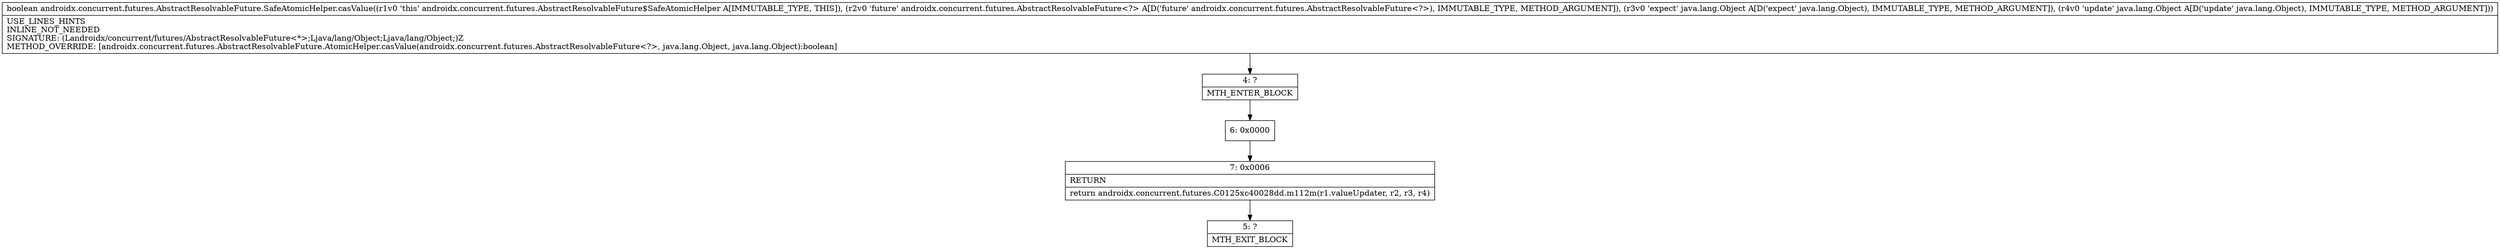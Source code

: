 digraph "CFG forandroidx.concurrent.futures.AbstractResolvableFuture.SafeAtomicHelper.casValue(Landroidx\/concurrent\/futures\/AbstractResolvableFuture;Ljava\/lang\/Object;Ljava\/lang\/Object;)Z" {
Node_4 [shape=record,label="{4\:\ ?|MTH_ENTER_BLOCK\l}"];
Node_6 [shape=record,label="{6\:\ 0x0000}"];
Node_7 [shape=record,label="{7\:\ 0x0006|RETURN\l|return androidx.concurrent.futures.C0125xc40028dd.m112m(r1.valueUpdater, r2, r3, r4)\l}"];
Node_5 [shape=record,label="{5\:\ ?|MTH_EXIT_BLOCK\l}"];
MethodNode[shape=record,label="{boolean androidx.concurrent.futures.AbstractResolvableFuture.SafeAtomicHelper.casValue((r1v0 'this' androidx.concurrent.futures.AbstractResolvableFuture$SafeAtomicHelper A[IMMUTABLE_TYPE, THIS]), (r2v0 'future' androidx.concurrent.futures.AbstractResolvableFuture\<?\> A[D('future' androidx.concurrent.futures.AbstractResolvableFuture\<?\>), IMMUTABLE_TYPE, METHOD_ARGUMENT]), (r3v0 'expect' java.lang.Object A[D('expect' java.lang.Object), IMMUTABLE_TYPE, METHOD_ARGUMENT]), (r4v0 'update' java.lang.Object A[D('update' java.lang.Object), IMMUTABLE_TYPE, METHOD_ARGUMENT]))  | USE_LINES_HINTS\lINLINE_NOT_NEEDED\lSIGNATURE: (Landroidx\/concurrent\/futures\/AbstractResolvableFuture\<*\>;Ljava\/lang\/Object;Ljava\/lang\/Object;)Z\lMETHOD_OVERRIDE: [androidx.concurrent.futures.AbstractResolvableFuture.AtomicHelper.casValue(androidx.concurrent.futures.AbstractResolvableFuture\<?\>, java.lang.Object, java.lang.Object):boolean]\l}"];
MethodNode -> Node_4;Node_4 -> Node_6;
Node_6 -> Node_7;
Node_7 -> Node_5;
}

